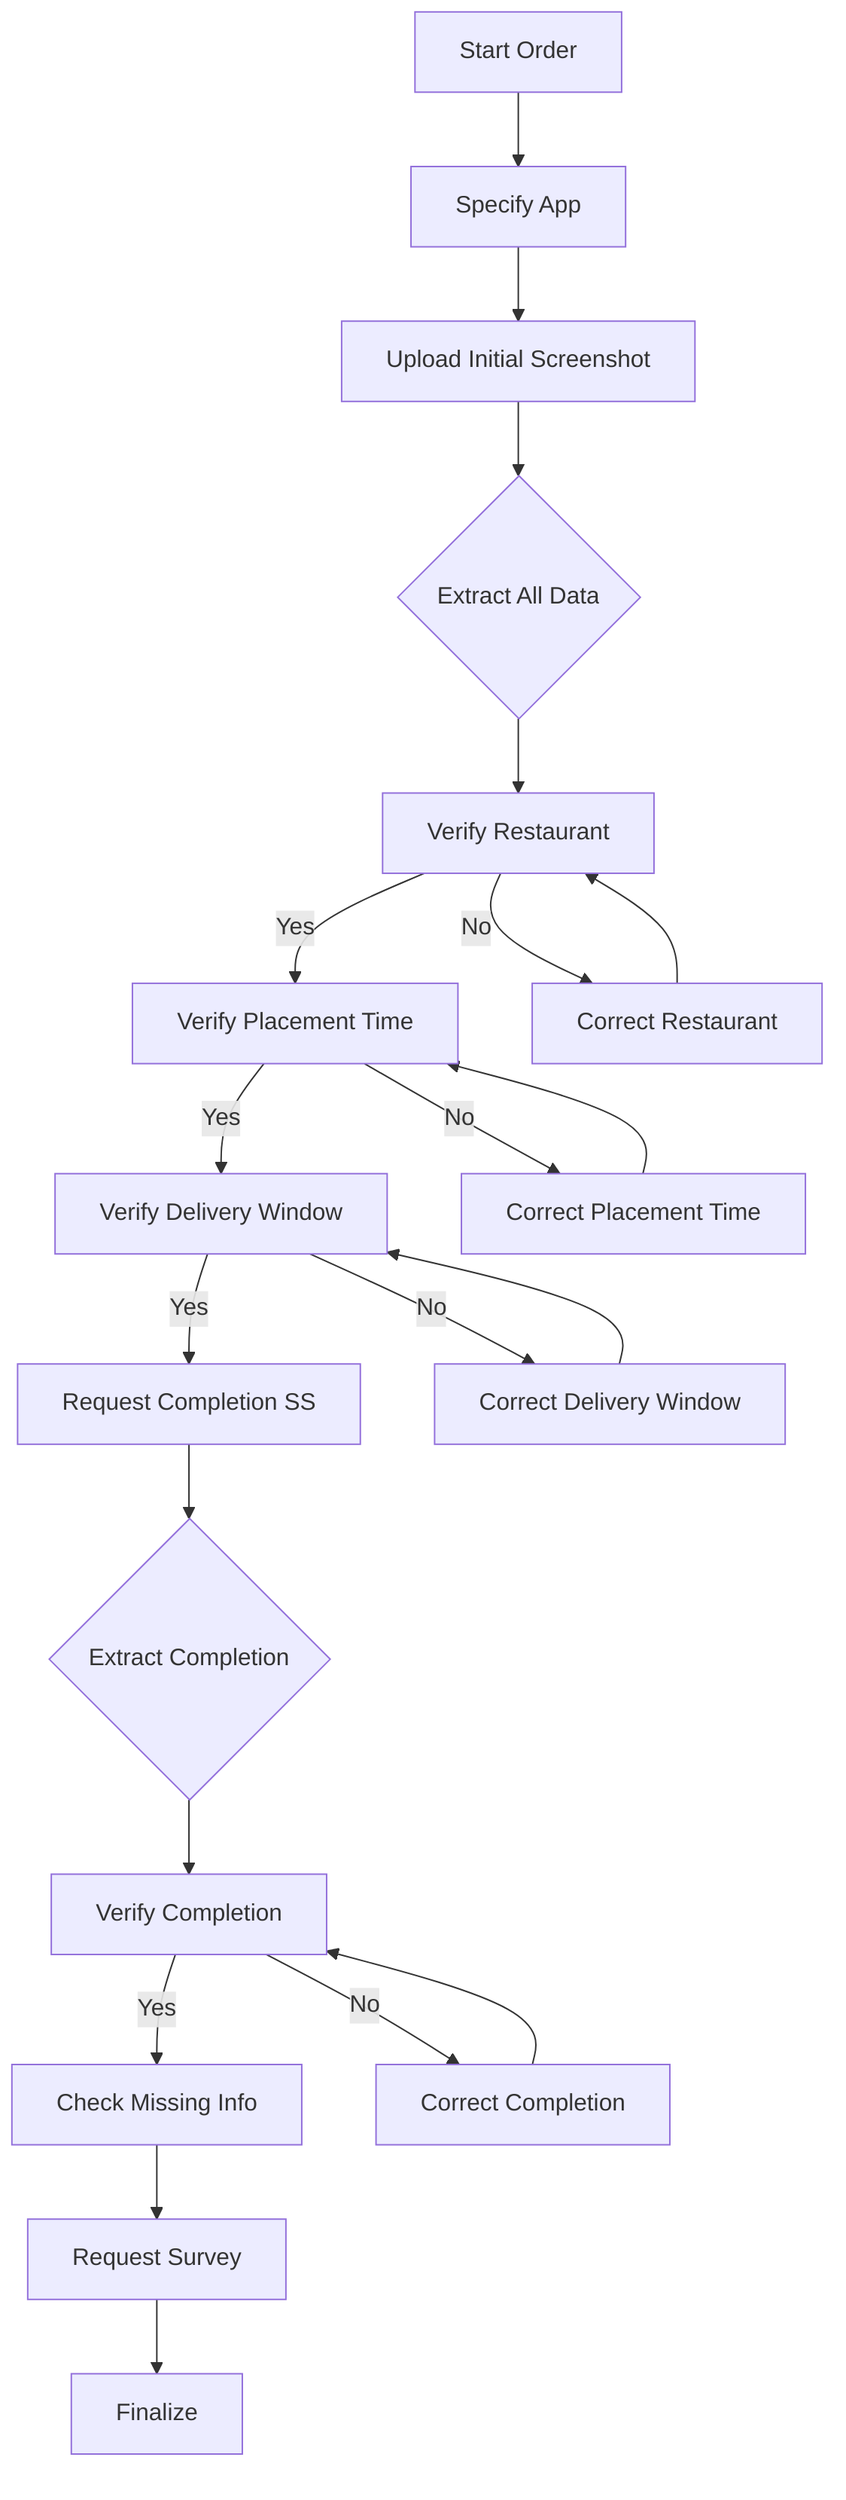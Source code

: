 graph TD
    A[Start Order] --> B[Specify App]
    B --> C[Upload Initial Screenshot]
    C --> D{Extract All Data}
    D --> E[Verify Restaurant]
    E -->|Yes| F[Verify Placement Time]
    E -->|No| G[Correct Restaurant]
    G --> E
    F -->|Yes| H[Verify Delivery Window]
    F -->|No| I[Correct Placement Time]
    I --> F
    H -->|Yes| J[Request Completion SS]
    H -->|No| K[Correct Delivery Window]
    K --> H
    J --> L{Extract Completion}
    L --> M[Verify Completion]
    M -->|Yes| N[Check Missing Info]
    M -->|No| O[Correct Completion]
    O --> M
    N --> P[Request Survey]
    P --> Q[Finalize]